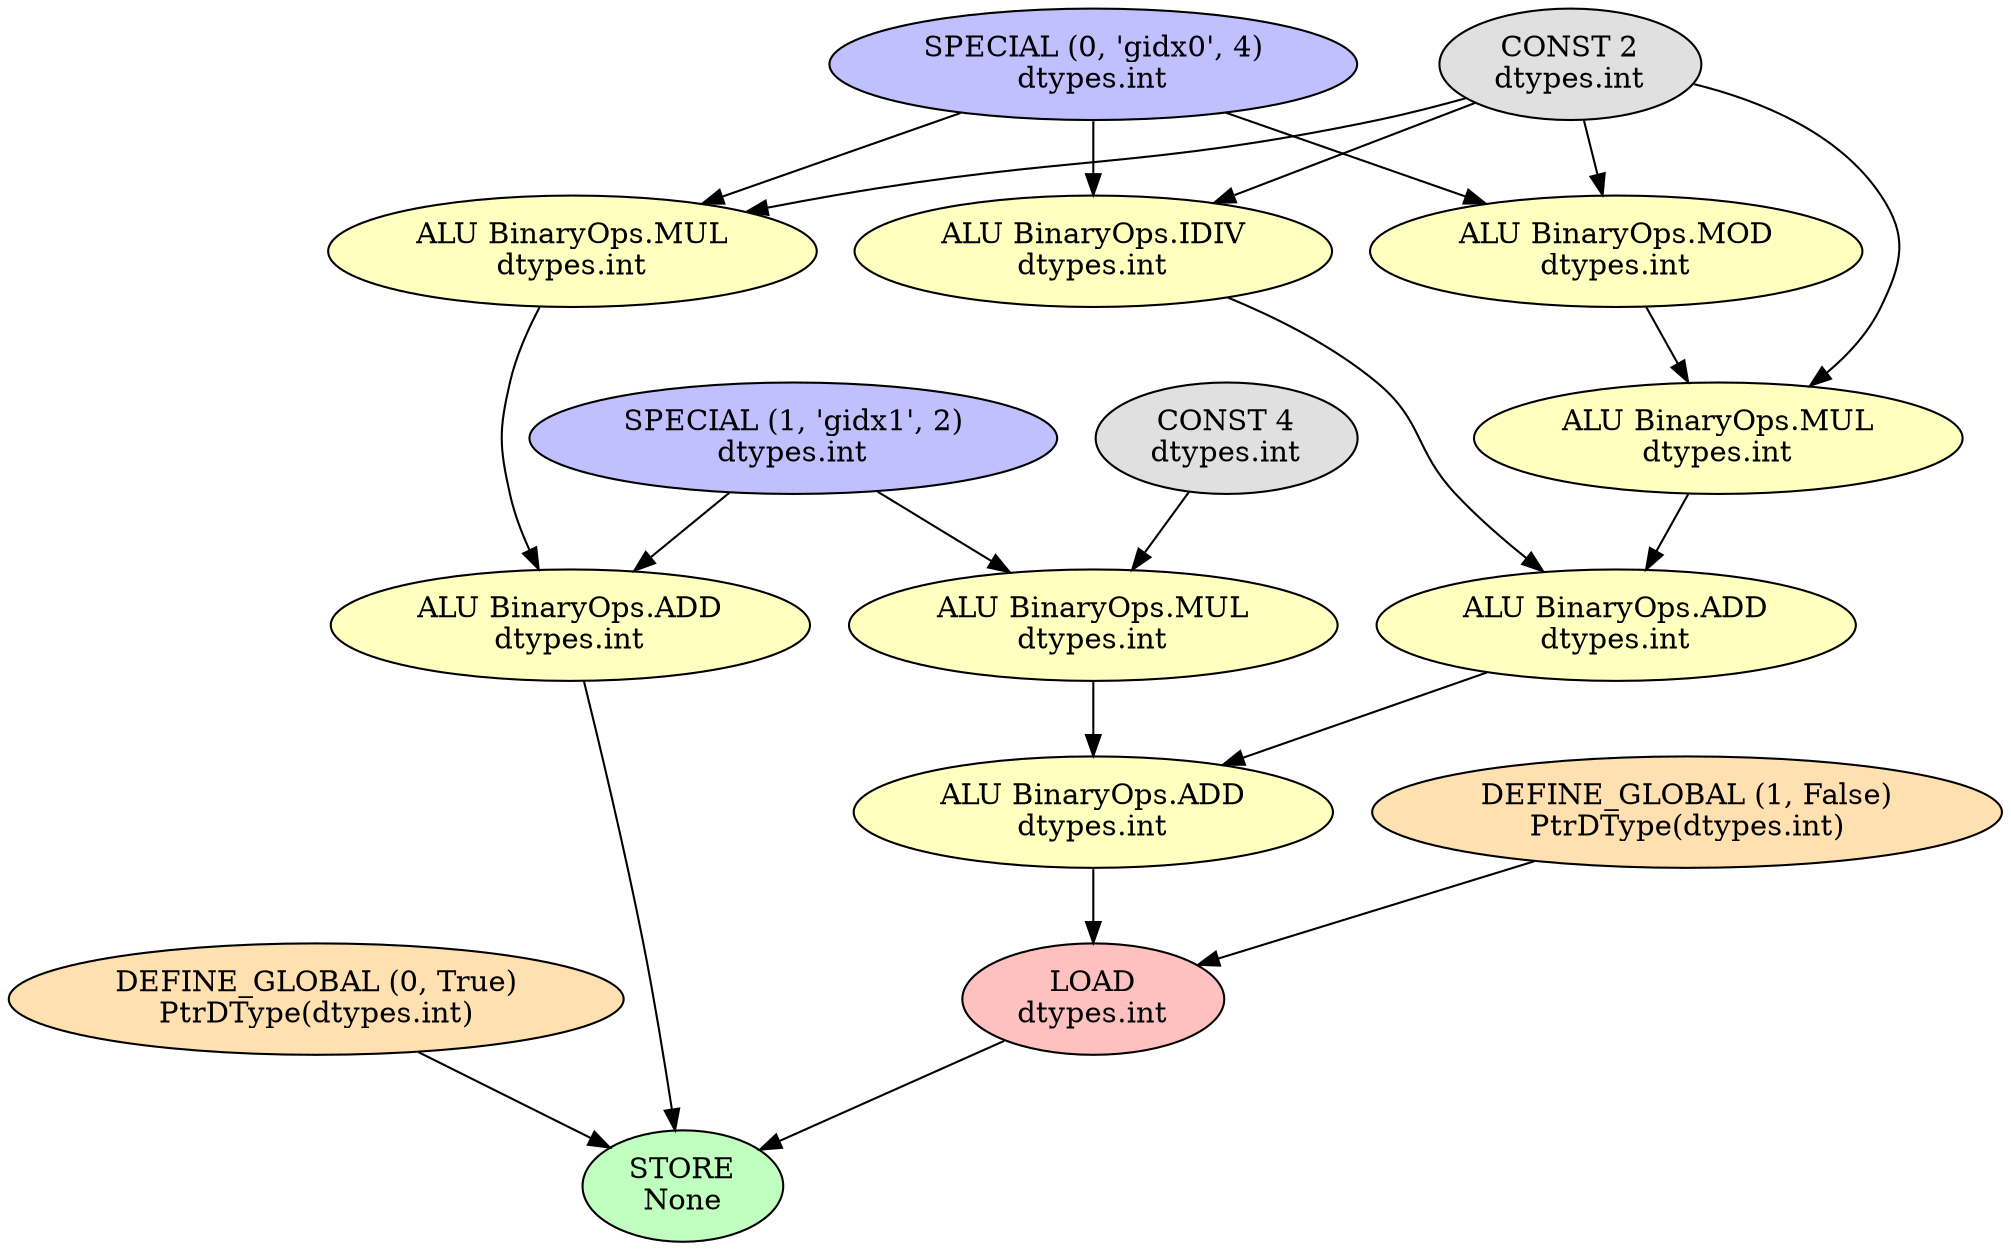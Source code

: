 strict digraph  {
0 [fillcolor="#ffe0b0", label="DEFINE_GLOBAL (0, True)\nPtrDType(dtypes.int)", style=filled];
1 [fillcolor="#ffe0b0", label="DEFINE_GLOBAL (1, False)\nPtrDType(dtypes.int)", style=filled];
2 [fillcolor="#e0e0e0", label="CONST 2\ndtypes.int", style=filled];
3 [fillcolor="#e0e0e0", label="CONST 4\ndtypes.int", style=filled];
4 [fillcolor="#c0c0ff", label="SPECIAL (0, 'gidx0', 4)\ndtypes.int", style=filled];
5 [fillcolor="#c0c0ff", label="SPECIAL (1, 'gidx1', 2)\ndtypes.int", style=filled];
6 [fillcolor="#ffffc0", label="ALU BinaryOps.MUL\ndtypes.int", style=filled];
7 [fillcolor="#ffffc0", label="ALU BinaryOps.ADD\ndtypes.int", style=filled];
8 [fillcolor="#ffffc0", label="ALU BinaryOps.MUL\ndtypes.int", style=filled];
9 [fillcolor="#ffffc0", label="ALU BinaryOps.IDIV\ndtypes.int", style=filled];
10 [fillcolor="#ffffc0", label="ALU BinaryOps.MOD\ndtypes.int", style=filled];
11 [fillcolor="#ffffc0", label="ALU BinaryOps.MUL\ndtypes.int", style=filled];
12 [fillcolor="#ffffc0", label="ALU BinaryOps.ADD\ndtypes.int", style=filled];
13 [fillcolor="#ffffc0", label="ALU BinaryOps.ADD\ndtypes.int", style=filled];
14 [fillcolor="#ffc0c0", label="LOAD\ndtypes.int", style=filled];
15 [fillcolor="#c0ffc0", label="STORE\nNone", style=filled];
0 -> 15;
1 -> 14;
2 -> 6;
2 -> 9;
2 -> 10;
2 -> 11;
3 -> 8;
4 -> 6;
4 -> 9;
4 -> 10;
5 -> 7;
5 -> 8;
6 -> 7;
7 -> 15;
8 -> 13;
9 -> 12;
10 -> 11;
11 -> 12;
12 -> 13;
13 -> 14;
14 -> 15;
}
